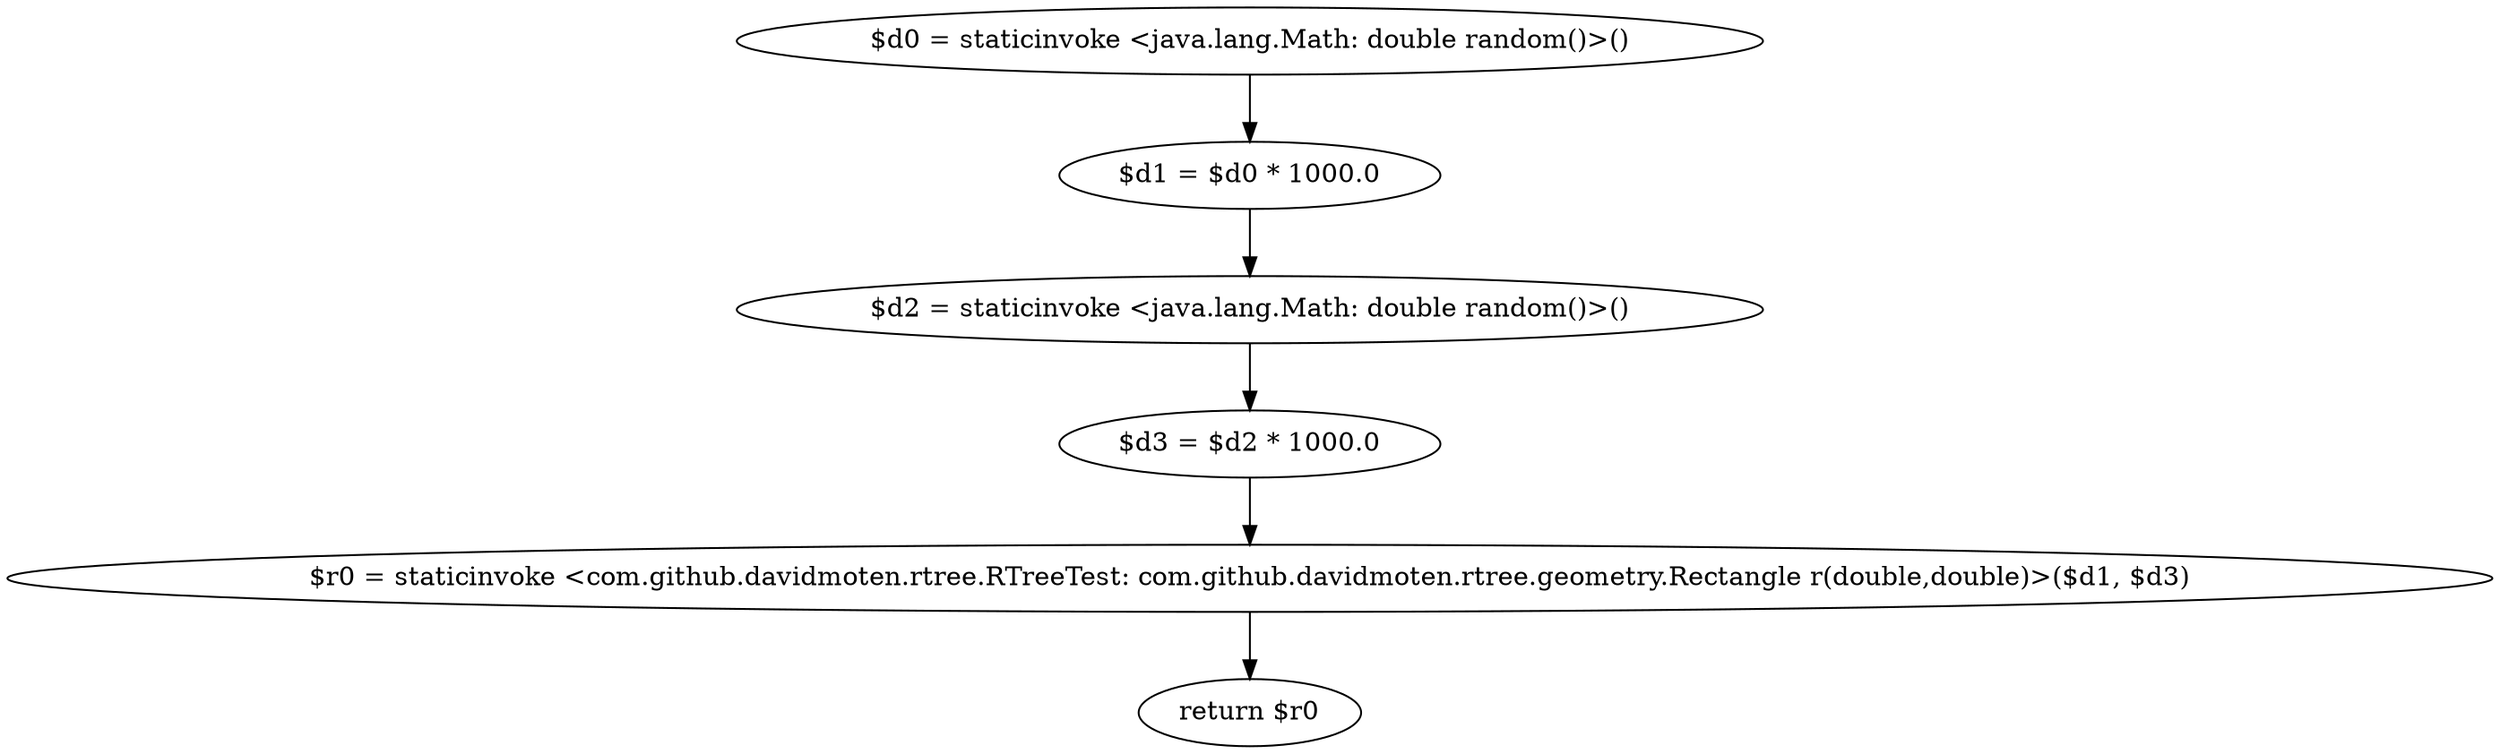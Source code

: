 digraph "unitGraph" {
    "$d0 = staticinvoke <java.lang.Math: double random()>()"
    "$d1 = $d0 * 1000.0"
    "$d2 = staticinvoke <java.lang.Math: double random()>()"
    "$d3 = $d2 * 1000.0"
    "$r0 = staticinvoke <com.github.davidmoten.rtree.RTreeTest: com.github.davidmoten.rtree.geometry.Rectangle r(double,double)>($d1, $d3)"
    "return $r0"
    "$d0 = staticinvoke <java.lang.Math: double random()>()"->"$d1 = $d0 * 1000.0";
    "$d1 = $d0 * 1000.0"->"$d2 = staticinvoke <java.lang.Math: double random()>()";
    "$d2 = staticinvoke <java.lang.Math: double random()>()"->"$d3 = $d2 * 1000.0";
    "$d3 = $d2 * 1000.0"->"$r0 = staticinvoke <com.github.davidmoten.rtree.RTreeTest: com.github.davidmoten.rtree.geometry.Rectangle r(double,double)>($d1, $d3)";
    "$r0 = staticinvoke <com.github.davidmoten.rtree.RTreeTest: com.github.davidmoten.rtree.geometry.Rectangle r(double,double)>($d1, $d3)"->"return $r0";
}
